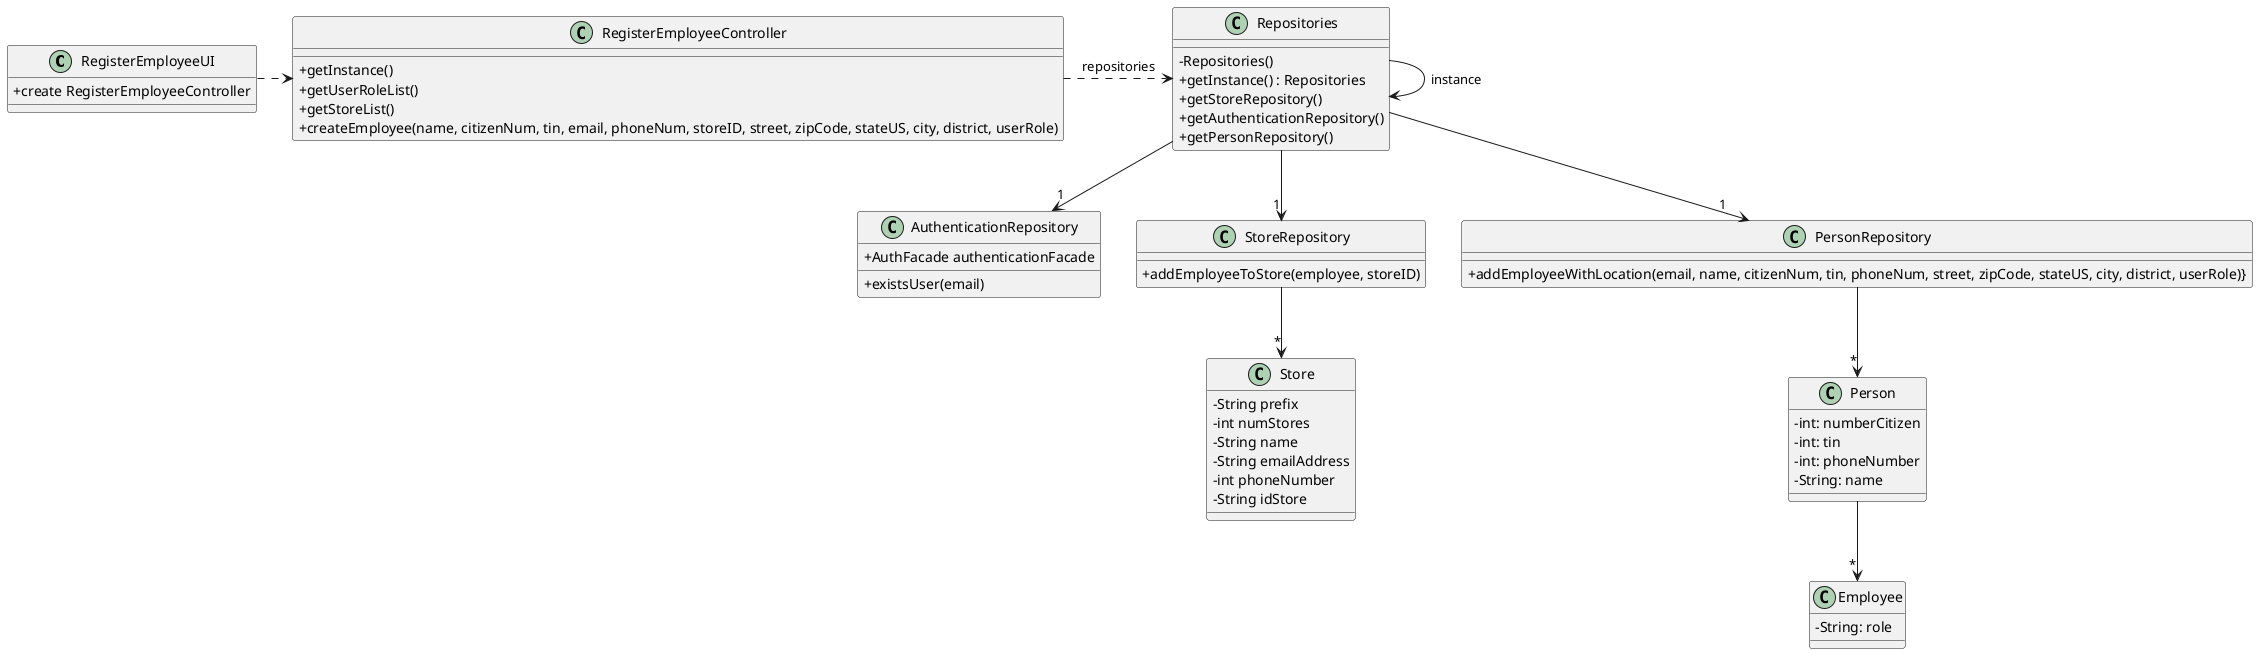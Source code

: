 @startuml
'skinparam monochrome true
skinparam packageStyle rectangle
skinparam shadowing false
skinparam linetype polyline
'skinparam linetype orto

skinparam classAttributeIconSize 0

'left to right direction
class RegisterEmployeeUI {
    +create RegisterEmployeeController
}

class RegisterEmployeeController {
    + getInstance()
    + getUserRoleList()
    + getStoreList()
    + createEmployee(name, citizenNum, tin, email, phoneNum, storeID, street, zipCode, stateUS, city, district, userRole)
}

class Repositories {
    - Repositories()
    + getInstance() : Repositories
    + getStoreRepository()
    + getAuthenticationRepository()
    + getPersonRepository()
}

class AuthenticationRepository{
    + AuthFacade authenticationFacade
    + existsUser(email)
}

class StoreRepository{
    + addEmployeeToStore(employee, storeID)
}

class Store{
    - String prefix
    - int numStores
    - String name
    - String emailAddress
    - int phoneNumber
    - String idStore
}

class PersonRepository{
    + addEmployeeWithLocation(email, name, citizenNum, tin, phoneNum, street, zipCode, stateUS, city, district, userRole)}
}

class Person{
    -int: numberCitizen
    -int: tin
    -int: phoneNumber
    -String: name
}

class Employee{
    -String: role
}

Repositories -> Repositories : instance
RegisterEmployeeController .> Repositories : repositories

RegisterEmployeeUI .> RegisterEmployeeController


Repositories --> "1" StoreRepository
Repositories --> "1" AuthenticationRepository
Repositories --> "1" PersonRepository

StoreRepository --> "*" Store
PersonRepository --> "*" Person

Person --> "*" Employee
@enduml